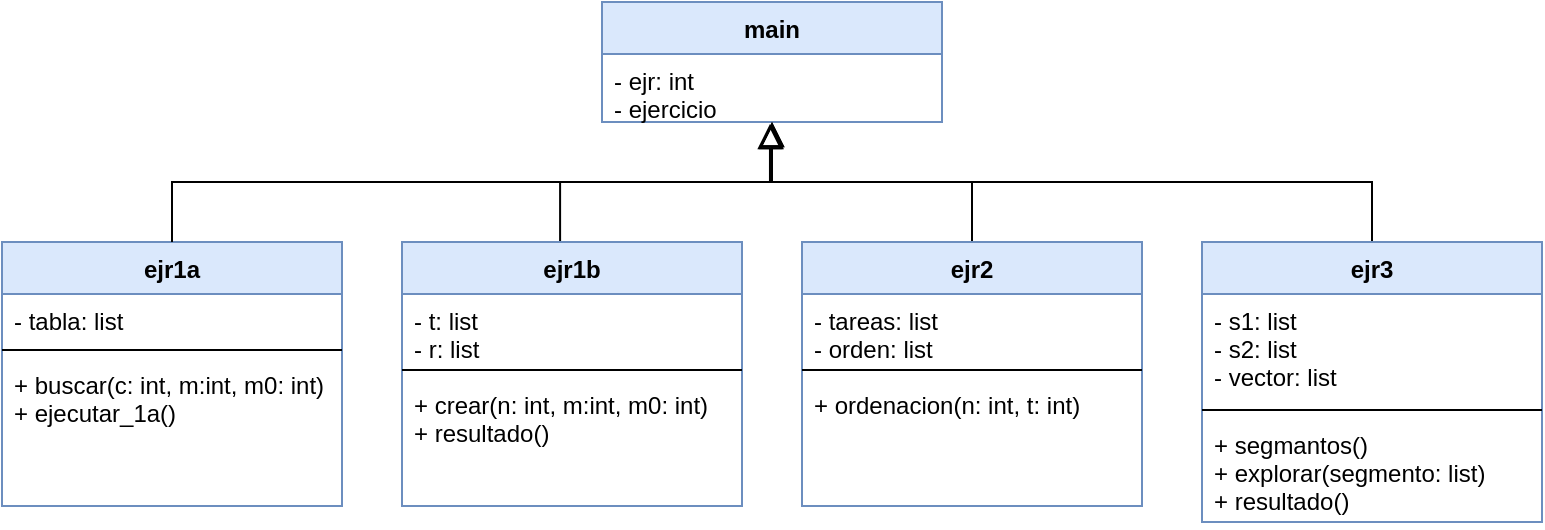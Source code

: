 <mxfile version="17.1.2" type="github">
  <diagram id="C5RBs43oDa-KdzZeNtuy" name="Page-1">
    <mxGraphModel dx="1320" dy="484" grid="1" gridSize="10" guides="1" tooltips="1" connect="1" arrows="1" fold="1" page="1" pageScale="1" pageWidth="827" pageHeight="1169" math="0" shadow="0">
      <root>
        <mxCell id="WIyWlLk6GJQsqaUBKTNV-0" />
        <mxCell id="WIyWlLk6GJQsqaUBKTNV-1" parent="WIyWlLk6GJQsqaUBKTNV-0" />
        <mxCell id="YshazgRwEisty2tjWRol-0" value="main" style="swimlane;fontStyle=1;align=center;verticalAlign=top;childLayout=stackLayout;horizontal=1;startSize=26;horizontalStack=0;resizeParent=1;resizeLast=0;collapsible=1;marginBottom=0;rounded=0;shadow=0;strokeWidth=1;fillColor=#dae8fc;strokeColor=#6c8ebf;" vertex="1" parent="WIyWlLk6GJQsqaUBKTNV-1">
          <mxGeometry x="300" y="140" width="170" height="60" as="geometry">
            <mxRectangle x="130" y="380" width="160" height="26" as="alternateBounds" />
          </mxGeometry>
        </mxCell>
        <mxCell id="YshazgRwEisty2tjWRol-1" value="- ejr: int&#xa;- ejercicio " style="text;align=left;verticalAlign=top;spacingLeft=4;spacingRight=4;overflow=hidden;rotatable=0;points=[[0,0.5],[1,0.5]];portConstraint=eastwest;" vertex="1" parent="YshazgRwEisty2tjWRol-0">
          <mxGeometry y="26" width="170" height="34" as="geometry" />
        </mxCell>
        <mxCell id="YshazgRwEisty2tjWRol-2" value="ejr1a" style="swimlane;fontStyle=1;align=center;verticalAlign=top;childLayout=stackLayout;horizontal=1;startSize=26;horizontalStack=0;resizeParent=1;resizeLast=0;collapsible=1;marginBottom=0;rounded=0;shadow=0;strokeWidth=1;fillColor=#dae8fc;strokeColor=#6c8ebf;" vertex="1" parent="WIyWlLk6GJQsqaUBKTNV-1">
          <mxGeometry y="260" width="170" height="132" as="geometry">
            <mxRectangle x="130" y="380" width="160" height="26" as="alternateBounds" />
          </mxGeometry>
        </mxCell>
        <mxCell id="YshazgRwEisty2tjWRol-3" value="- tabla: list&#xa;" style="text;align=left;verticalAlign=top;spacingLeft=4;spacingRight=4;overflow=hidden;rotatable=0;points=[[0,0.5],[1,0.5]];portConstraint=eastwest;" vertex="1" parent="YshazgRwEisty2tjWRol-2">
          <mxGeometry y="26" width="170" height="24" as="geometry" />
        </mxCell>
        <mxCell id="YshazgRwEisty2tjWRol-16" value="" style="line;strokeWidth=1;fillColor=none;align=left;verticalAlign=middle;spacingTop=-1;spacingLeft=3;spacingRight=3;rotatable=0;labelPosition=right;points=[];portConstraint=eastwest;" vertex="1" parent="YshazgRwEisty2tjWRol-2">
          <mxGeometry y="50" width="170" height="8" as="geometry" />
        </mxCell>
        <mxCell id="YshazgRwEisty2tjWRol-11" value="+ buscar(c: int, m:int, m0: int)&#xa;+ ejecutar_1a()" style="text;align=left;verticalAlign=top;spacingLeft=4;spacingRight=4;overflow=hidden;rotatable=0;points=[[0,0.5],[1,0.5]];portConstraint=eastwest;" vertex="1" parent="YshazgRwEisty2tjWRol-2">
          <mxGeometry y="58" width="170" height="74" as="geometry" />
        </mxCell>
        <mxCell id="YshazgRwEisty2tjWRol-4" value="" style="endArrow=block;endSize=10;endFill=0;shadow=0;strokeWidth=1;rounded=0;edgeStyle=elbowEdgeStyle;elbow=vertical;entryX=0.494;entryY=1.029;entryDx=0;entryDy=0;entryPerimeter=0;" edge="1" parent="WIyWlLk6GJQsqaUBKTNV-1" source="YshazgRwEisty2tjWRol-2" target="YshazgRwEisty2tjWRol-1">
          <mxGeometry width="160" relative="1" as="geometry">
            <mxPoint x="280" y="223" as="sourcePoint" />
            <mxPoint x="380" y="200" as="targetPoint" />
            <Array as="points">
              <mxPoint x="380" y="230" />
              <mxPoint x="370" y="260" />
            </Array>
          </mxGeometry>
        </mxCell>
        <mxCell id="YshazgRwEisty2tjWRol-9" value="" style="endArrow=block;endSize=10;endFill=0;shadow=0;strokeWidth=1;rounded=0;edgeStyle=elbowEdgeStyle;elbow=vertical;exitX=0.465;exitY=0;exitDx=0;exitDy=0;exitPerimeter=0;" edge="1" parent="WIyWlLk6GJQsqaUBKTNV-1" source="YshazgRwEisty2tjWRol-18">
          <mxGeometry width="160" relative="1" as="geometry">
            <mxPoint x="320" y="260" as="sourcePoint" />
            <mxPoint x="385" y="200" as="targetPoint" />
            <Array as="points">
              <mxPoint x="350" y="230" />
              <mxPoint x="380" y="270" />
            </Array>
          </mxGeometry>
        </mxCell>
        <mxCell id="YshazgRwEisty2tjWRol-12" value="" style="endArrow=block;endSize=10;endFill=0;shadow=0;strokeWidth=1;rounded=0;edgeStyle=elbowEdgeStyle;elbow=vertical;exitX=0.5;exitY=0;exitDx=0;exitDy=0;entryX=0.498;entryY=1.029;entryDx=0;entryDy=0;entryPerimeter=0;" edge="1" parent="WIyWlLk6GJQsqaUBKTNV-1" source="YshazgRwEisty2tjWRol-22" target="YshazgRwEisty2tjWRol-1">
          <mxGeometry width="160" relative="1" as="geometry">
            <mxPoint x="500" y="260" as="sourcePoint" />
            <mxPoint x="380" y="200" as="targetPoint" />
            <Array as="points">
              <mxPoint x="440" y="230" />
              <mxPoint x="390" y="280" />
            </Array>
          </mxGeometry>
        </mxCell>
        <mxCell id="YshazgRwEisty2tjWRol-15" value="" style="endArrow=block;endSize=10;endFill=0;shadow=0;strokeWidth=1;rounded=0;edgeStyle=elbowEdgeStyle;elbow=vertical;exitX=0.5;exitY=0;exitDx=0;exitDy=0;entryX=0.5;entryY=1;entryDx=0;entryDy=0;" edge="1" parent="WIyWlLk6GJQsqaUBKTNV-1" source="YshazgRwEisty2tjWRol-26" target="YshazgRwEisty2tjWRol-0">
          <mxGeometry width="160" relative="1" as="geometry">
            <mxPoint x="680" y="260" as="sourcePoint" />
            <mxPoint x="380" y="200" as="targetPoint" />
            <Array as="points">
              <mxPoint x="440" y="230" />
              <mxPoint x="670" y="278" />
              <mxPoint x="660" y="308" />
            </Array>
          </mxGeometry>
        </mxCell>
        <mxCell id="YshazgRwEisty2tjWRol-18" value="ejr1b" style="swimlane;fontStyle=1;align=center;verticalAlign=top;childLayout=stackLayout;horizontal=1;startSize=26;horizontalStack=0;resizeParent=1;resizeLast=0;collapsible=1;marginBottom=0;rounded=0;shadow=0;strokeWidth=1;fillColor=#dae8fc;strokeColor=#6c8ebf;" vertex="1" parent="WIyWlLk6GJQsqaUBKTNV-1">
          <mxGeometry x="200" y="260" width="170" height="132" as="geometry">
            <mxRectangle x="130" y="380" width="160" height="26" as="alternateBounds" />
          </mxGeometry>
        </mxCell>
        <mxCell id="YshazgRwEisty2tjWRol-19" value="- t: list&#xa;- r: list&#xa;" style="text;align=left;verticalAlign=top;spacingLeft=4;spacingRight=4;overflow=hidden;rotatable=0;points=[[0,0.5],[1,0.5]];portConstraint=eastwest;" vertex="1" parent="YshazgRwEisty2tjWRol-18">
          <mxGeometry y="26" width="170" height="34" as="geometry" />
        </mxCell>
        <mxCell id="YshazgRwEisty2tjWRol-20" value="" style="line;strokeWidth=1;fillColor=none;align=left;verticalAlign=middle;spacingTop=-1;spacingLeft=3;spacingRight=3;rotatable=0;labelPosition=right;points=[];portConstraint=eastwest;" vertex="1" parent="YshazgRwEisty2tjWRol-18">
          <mxGeometry y="60" width="170" height="8" as="geometry" />
        </mxCell>
        <mxCell id="YshazgRwEisty2tjWRol-21" value="+ crear(n: int, m:int, m0: int)&#xa;+ resultado()" style="text;align=left;verticalAlign=top;spacingLeft=4;spacingRight=4;overflow=hidden;rotatable=0;points=[[0,0.5],[1,0.5]];portConstraint=eastwest;" vertex="1" parent="YshazgRwEisty2tjWRol-18">
          <mxGeometry y="68" width="170" height="42" as="geometry" />
        </mxCell>
        <mxCell id="YshazgRwEisty2tjWRol-22" value="ejr2" style="swimlane;fontStyle=1;align=center;verticalAlign=top;childLayout=stackLayout;horizontal=1;startSize=26;horizontalStack=0;resizeParent=1;resizeLast=0;collapsible=1;marginBottom=0;rounded=0;shadow=0;strokeWidth=1;fillColor=#dae8fc;strokeColor=#6c8ebf;" vertex="1" parent="WIyWlLk6GJQsqaUBKTNV-1">
          <mxGeometry x="400" y="260" width="170" height="132" as="geometry">
            <mxRectangle x="130" y="380" width="160" height="26" as="alternateBounds" />
          </mxGeometry>
        </mxCell>
        <mxCell id="YshazgRwEisty2tjWRol-23" value="- tareas: list&#xa;- orden: list&#xa;" style="text;align=left;verticalAlign=top;spacingLeft=4;spacingRight=4;overflow=hidden;rotatable=0;points=[[0,0.5],[1,0.5]];portConstraint=eastwest;" vertex="1" parent="YshazgRwEisty2tjWRol-22">
          <mxGeometry y="26" width="170" height="34" as="geometry" />
        </mxCell>
        <mxCell id="YshazgRwEisty2tjWRol-24" value="" style="line;strokeWidth=1;fillColor=none;align=left;verticalAlign=middle;spacingTop=-1;spacingLeft=3;spacingRight=3;rotatable=0;labelPosition=right;points=[];portConstraint=eastwest;" vertex="1" parent="YshazgRwEisty2tjWRol-22">
          <mxGeometry y="60" width="170" height="8" as="geometry" />
        </mxCell>
        <mxCell id="YshazgRwEisty2tjWRol-25" value="+ ordenacion(n: int, t: int)" style="text;align=left;verticalAlign=top;spacingLeft=4;spacingRight=4;overflow=hidden;rotatable=0;points=[[0,0.5],[1,0.5]];portConstraint=eastwest;" vertex="1" parent="YshazgRwEisty2tjWRol-22">
          <mxGeometry y="68" width="170" height="42" as="geometry" />
        </mxCell>
        <mxCell id="YshazgRwEisty2tjWRol-26" value="ejr3" style="swimlane;fontStyle=1;align=center;verticalAlign=top;childLayout=stackLayout;horizontal=1;startSize=26;horizontalStack=0;resizeParent=1;resizeLast=0;collapsible=1;marginBottom=0;rounded=0;shadow=0;strokeWidth=1;fillColor=#dae8fc;strokeColor=#6c8ebf;" vertex="1" parent="WIyWlLk6GJQsqaUBKTNV-1">
          <mxGeometry x="600" y="260" width="170" height="140" as="geometry">
            <mxRectangle x="130" y="380" width="160" height="26" as="alternateBounds" />
          </mxGeometry>
        </mxCell>
        <mxCell id="YshazgRwEisty2tjWRol-27" value="- s1: list&#xa;- s2: list&#xa;- vector: list" style="text;align=left;verticalAlign=top;spacingLeft=4;spacingRight=4;overflow=hidden;rotatable=0;points=[[0,0.5],[1,0.5]];portConstraint=eastwest;" vertex="1" parent="YshazgRwEisty2tjWRol-26">
          <mxGeometry y="26" width="170" height="54" as="geometry" />
        </mxCell>
        <mxCell id="YshazgRwEisty2tjWRol-28" value="" style="line;strokeWidth=1;fillColor=none;align=left;verticalAlign=middle;spacingTop=-1;spacingLeft=3;spacingRight=3;rotatable=0;labelPosition=right;points=[];portConstraint=eastwest;" vertex="1" parent="YshazgRwEisty2tjWRol-26">
          <mxGeometry y="80" width="170" height="8" as="geometry" />
        </mxCell>
        <mxCell id="YshazgRwEisty2tjWRol-29" value="+ segmantos()&#xa;+ explorar(segmento: list)&#xa;+ resultado()" style="text;align=left;verticalAlign=top;spacingLeft=4;spacingRight=4;overflow=hidden;rotatable=0;points=[[0,0.5],[1,0.5]];portConstraint=eastwest;" vertex="1" parent="YshazgRwEisty2tjWRol-26">
          <mxGeometry y="88" width="170" height="52" as="geometry" />
        </mxCell>
      </root>
    </mxGraphModel>
  </diagram>
</mxfile>

